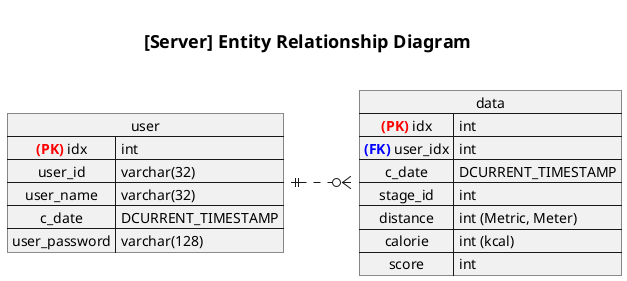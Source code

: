 @startuml er-diagram

' https://raw.githubusercontent.com/GC211MP/API/main/documents/erd.puml

left to right direction

title

=[Server] Entity Relationship Diagram

end title

map user {
    <color:red>**(PK)**</color> idx => int
    user_id => varchar(32)
    user_name => varchar(32)
    c_date => DCURRENT_TIMESTAMP
    user_password => varchar(128)
}

map data {
    <color:red>**(PK)**</color> idx => int
    <color:blue>**(FK)**</color> user_idx => int
    c_date => DCURRENT_TIMESTAMP
    stage_id => int
    distance => int (Metric, Meter)
    calorie => int (kcal)
    score => int
}

' select * from (select id, name from user) as tmp1
'   join data as data on tmp1.id == data.id;

user ||..o{ data

@enduml
